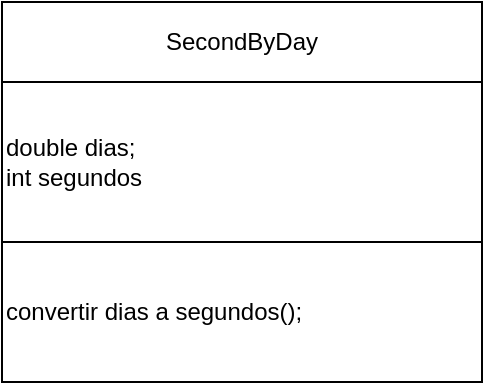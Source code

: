 <mxfile version="24.3.1" type="device">
  <diagram id="MOOH4d_asTUBLwjjdUKt" name="Página-1">
    <mxGraphModel dx="1386" dy="785" grid="1" gridSize="10" guides="1" tooltips="1" connect="1" arrows="1" fold="1" page="1" pageScale="1" pageWidth="827" pageHeight="1169" math="0" shadow="0">
      <root>
        <mxCell id="0" />
        <mxCell id="1" parent="0" />
        <mxCell id="Tujni-8VN1gcCi8oIuBw-1" value="SecondByDay" style="rounded=0;whiteSpace=wrap;html=1;" vertex="1" parent="1">
          <mxGeometry x="330" y="90" width="240" height="40" as="geometry" />
        </mxCell>
        <mxCell id="Tujni-8VN1gcCi8oIuBw-2" value="double dias;&lt;div&gt;int segundos&lt;/div&gt;" style="rounded=0;whiteSpace=wrap;html=1;align=left;" vertex="1" parent="1">
          <mxGeometry x="330" y="130" width="240" height="80" as="geometry" />
        </mxCell>
        <mxCell id="Tujni-8VN1gcCi8oIuBw-3" value="convertir dias a segundos();" style="rounded=0;whiteSpace=wrap;html=1;align=left;" vertex="1" parent="1">
          <mxGeometry x="330" y="210" width="240" height="70" as="geometry" />
        </mxCell>
      </root>
    </mxGraphModel>
  </diagram>
</mxfile>
